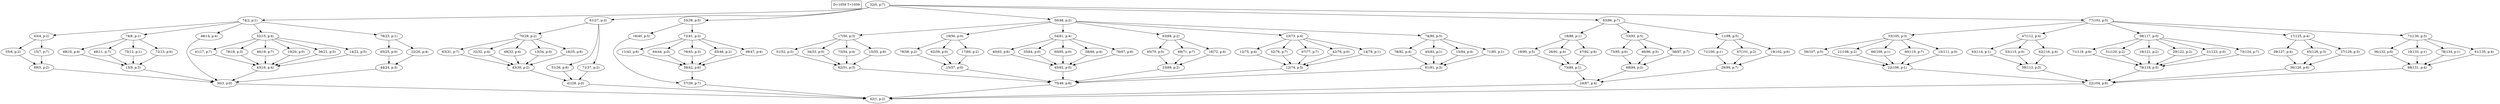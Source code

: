 digraph Task {
i [shape=box, label="D=1059 T=1059"]; 
0 [label="32(0, p:7)"];
1 [label="42(1, p:2)"];
2 [label="74(2, p:1)"];
3 [label="30(3, p:0)"];
4 [label="63(4, p:2)"];
5 [label="69(5, p:2)"];
6 [label="55(6, p:2)"];
7 [label="15(7, p:7)"];
8 [label="74(8, p:1)"];
9 [label="13(9, p:3)"];
10 [label="49(10, p:4)"];
11 [label="49(11, p:7)"];
12 [label="75(12, p:1)"];
13 [label="72(13, p:6)"];
14 [label="48(14, p:4)"];
15 [label="52(15, p:4)"];
16 [label="43(16, p:4)"];
17 [label="41(17, p:7)"];
18 [label="78(18, p:3)"];
19 [label="46(19, p:7)"];
20 [label="10(20, p:0)"];
21 [label="56(21, p:5)"];
22 [label="14(22, p:5)"];
23 [label="78(23, p:1)"];
24 [label="44(24, p:3)"];
25 [label="65(25, p:0)"];
26 [label="22(26, p:4)"];
27 [label="61(27, p:3)"];
28 [label="41(28, p:0)"];
29 [label="70(29, p:2)"];
30 [label="43(30, p:2)"];
31 [label="63(31, p:7)"];
32 [label="32(32, p:4)"];
33 [label="49(33, p:4)"];
34 [label="13(34, p:0)"];
35 [label="16(35, p:6)"];
36 [label="51(36, p:6)"];
37 [label="71(37, p:2)"];
38 [label="33(38, p:5)"];
39 [label="57(39, p:7)"];
40 [label="16(40, p:5)"];
41 [label="72(41, p:2)"];
42 [label="38(42, p:6)"];
43 [label="11(43, p:6)"];
44 [label="64(44, p:0)"];
45 [label="76(45, p:3)"];
46 [label="65(46, p:2)"];
47 [label="39(47, p:4)"];
48 [label="50(48, p:2)"];
49 [label="75(49, p:6)"];
50 [label="17(50, p:3)"];
51 [label="62(51, p:3)"];
52 [label="51(52, p:3)"];
53 [label="34(53, p:0)"];
54 [label="73(54, p:4)"];
55 [label="15(55, p:6)"];
56 [label="19(56, p:0)"];
57 [label="15(57, p:0)"];
58 [label="78(58, p:2)"];
59 [label="62(59, p:0)"];
60 [label="17(60, p:2)"];
61 [label="54(61, p:4)"];
62 [label="45(62, p:0)"];
63 [label="40(63, p:6)"];
64 [label="35(64, p:0)"];
65 [label="60(65, p:0)"];
66 [label="58(66, p:4)"];
67 [label="76(67, p:6)"];
68 [label="63(68, p:2)"];
69 [label="23(69, p:2)"];
70 [label="65(70, p:5)"];
71 [label="69(71, p:7)"];
72 [label="16(72, p:4)"];
73 [label="23(73, p:4)"];
74 [label="12(74, p:5)"];
75 [label="12(75, p:4)"];
76 [label="32(76, p:7)"];
77 [label="67(77, p:7)"];
78 [label="42(78, p:0)"];
79 [label="14(79, p:1)"];
80 [label="74(80, p:5)"];
81 [label="61(81, p:3)"];
82 [label="78(82, p:4)"];
83 [label="45(83, p:1)"];
84 [label="15(84, p:4)"];
85 [label="71(85, p:1)"];
86 [label="63(86, p:7)"];
87 [label="24(87, p:4)"];
88 [label="18(88, p:1)"];
89 [label="73(89, p:1)"];
90 [label="18(90, p:5)"];
91 [label="26(91, p:4)"];
92 [label="47(92, p:6)"];
93 [label="53(93, p:5)"];
94 [label="68(94, p:2)"];
95 [label="73(95, p:6)"];
96 [label="46(96, p:5)"];
97 [label="58(97, p:7)"];
98 [label="11(98, p:5)"];
99 [label="29(99, p:7)"];
100 [label="71(100, p:1)"];
101 [label="67(101, p:2)"];
102 [label="19(102, p:6)"];
103 [label="77(103, p:5)"];
104 [label="22(104, p:6)"];
105 [label="33(105, p:3)"];
106 [label="22(106, p:1)"];
107 [label="56(107, p:5)"];
108 [label="21(108, p:2)"];
109 [label="66(109, p:1)"];
110 [label="60(110, p:7)"];
111 [label="15(111, p:0)"];
112 [label="47(112, p:4)"];
113 [label="59(113, p:3)"];
114 [label="63(114, p:1)"];
115 [label="53(115, p:0)"];
116 [label="62(116, p:4)"];
117 [label="58(117, p:0)"];
118 [label="79(118, p:5)"];
119 [label="71(119, p:6)"];
120 [label="51(120, p:2)"];
121 [label="18(121, p:2)"];
122 [label="29(122, p:2)"];
123 [label="31(123, p:0)"];
124 [label="73(124, p:7)"];
125 [label="17(125, p:4)"];
126 [label="36(126, p:6)"];
127 [label="39(127, p:4)"];
128 [label="65(128, p:3)"];
129 [label="37(129, p:3)"];
130 [label="71(130, p:3)"];
131 [label="68(131, p:4)"];
132 [label="36(132, p:6)"];
133 [label="10(133, p:1)"];
134 [label="78(134, p:1)"];
135 [label="61(135, p:4)"];
0 -> 2;
0 -> 27;
0 -> 38;
0 -> 48;
0 -> 86;
0 -> 103;
2 -> 4;
2 -> 8;
2 -> 14;
2 -> 15;
2 -> 23;
3 -> 1;
4 -> 6;
4 -> 7;
5 -> 3;
6 -> 5;
7 -> 5;
8 -> 10;
8 -> 11;
8 -> 12;
8 -> 13;
9 -> 3;
10 -> 9;
11 -> 9;
12 -> 9;
13 -> 9;
14 -> 3;
15 -> 17;
15 -> 18;
15 -> 19;
15 -> 20;
15 -> 21;
15 -> 22;
16 -> 3;
17 -> 16;
18 -> 16;
19 -> 16;
20 -> 16;
21 -> 16;
22 -> 16;
23 -> 25;
23 -> 26;
24 -> 3;
25 -> 24;
26 -> 24;
27 -> 29;
27 -> 36;
27 -> 37;
28 -> 1;
29 -> 31;
29 -> 32;
29 -> 33;
29 -> 34;
29 -> 35;
30 -> 28;
31 -> 30;
32 -> 30;
33 -> 30;
34 -> 30;
35 -> 30;
36 -> 28;
37 -> 28;
38 -> 40;
38 -> 41;
39 -> 1;
40 -> 39;
41 -> 43;
41 -> 44;
41 -> 45;
41 -> 46;
41 -> 47;
42 -> 39;
43 -> 42;
44 -> 42;
45 -> 42;
46 -> 42;
47 -> 42;
48 -> 50;
48 -> 56;
48 -> 61;
48 -> 68;
48 -> 73;
48 -> 80;
49 -> 1;
50 -> 52;
50 -> 53;
50 -> 54;
50 -> 55;
51 -> 49;
52 -> 51;
53 -> 51;
54 -> 51;
55 -> 51;
56 -> 58;
56 -> 59;
56 -> 60;
57 -> 49;
58 -> 57;
59 -> 57;
60 -> 57;
61 -> 63;
61 -> 64;
61 -> 65;
61 -> 66;
61 -> 67;
62 -> 49;
63 -> 62;
64 -> 62;
65 -> 62;
66 -> 62;
67 -> 62;
68 -> 70;
68 -> 71;
68 -> 72;
69 -> 49;
70 -> 69;
71 -> 69;
72 -> 69;
73 -> 75;
73 -> 76;
73 -> 77;
73 -> 78;
73 -> 79;
74 -> 49;
75 -> 74;
76 -> 74;
77 -> 74;
78 -> 74;
79 -> 74;
80 -> 82;
80 -> 83;
80 -> 84;
80 -> 85;
81 -> 49;
82 -> 81;
83 -> 81;
84 -> 81;
85 -> 81;
86 -> 88;
86 -> 93;
86 -> 98;
87 -> 1;
88 -> 90;
88 -> 91;
88 -> 92;
89 -> 87;
90 -> 89;
91 -> 89;
92 -> 89;
93 -> 95;
93 -> 96;
93 -> 97;
94 -> 87;
95 -> 94;
96 -> 94;
97 -> 94;
98 -> 100;
98 -> 101;
98 -> 102;
99 -> 87;
100 -> 99;
101 -> 99;
102 -> 99;
103 -> 105;
103 -> 112;
103 -> 117;
103 -> 125;
103 -> 130;
104 -> 1;
105 -> 107;
105 -> 108;
105 -> 109;
105 -> 110;
105 -> 111;
106 -> 104;
107 -> 106;
108 -> 106;
109 -> 106;
110 -> 106;
111 -> 106;
112 -> 114;
112 -> 115;
112 -> 116;
113 -> 104;
114 -> 113;
115 -> 113;
116 -> 113;
117 -> 119;
117 -> 120;
117 -> 121;
117 -> 122;
117 -> 123;
117 -> 124;
118 -> 104;
119 -> 118;
120 -> 118;
121 -> 118;
122 -> 118;
123 -> 118;
124 -> 118;
125 -> 127;
125 -> 128;
125 -> 129;
126 -> 104;
127 -> 126;
128 -> 126;
129 -> 126;
130 -> 132;
130 -> 133;
130 -> 134;
130 -> 135;
131 -> 104;
132 -> 131;
133 -> 131;
134 -> 131;
135 -> 131;
}